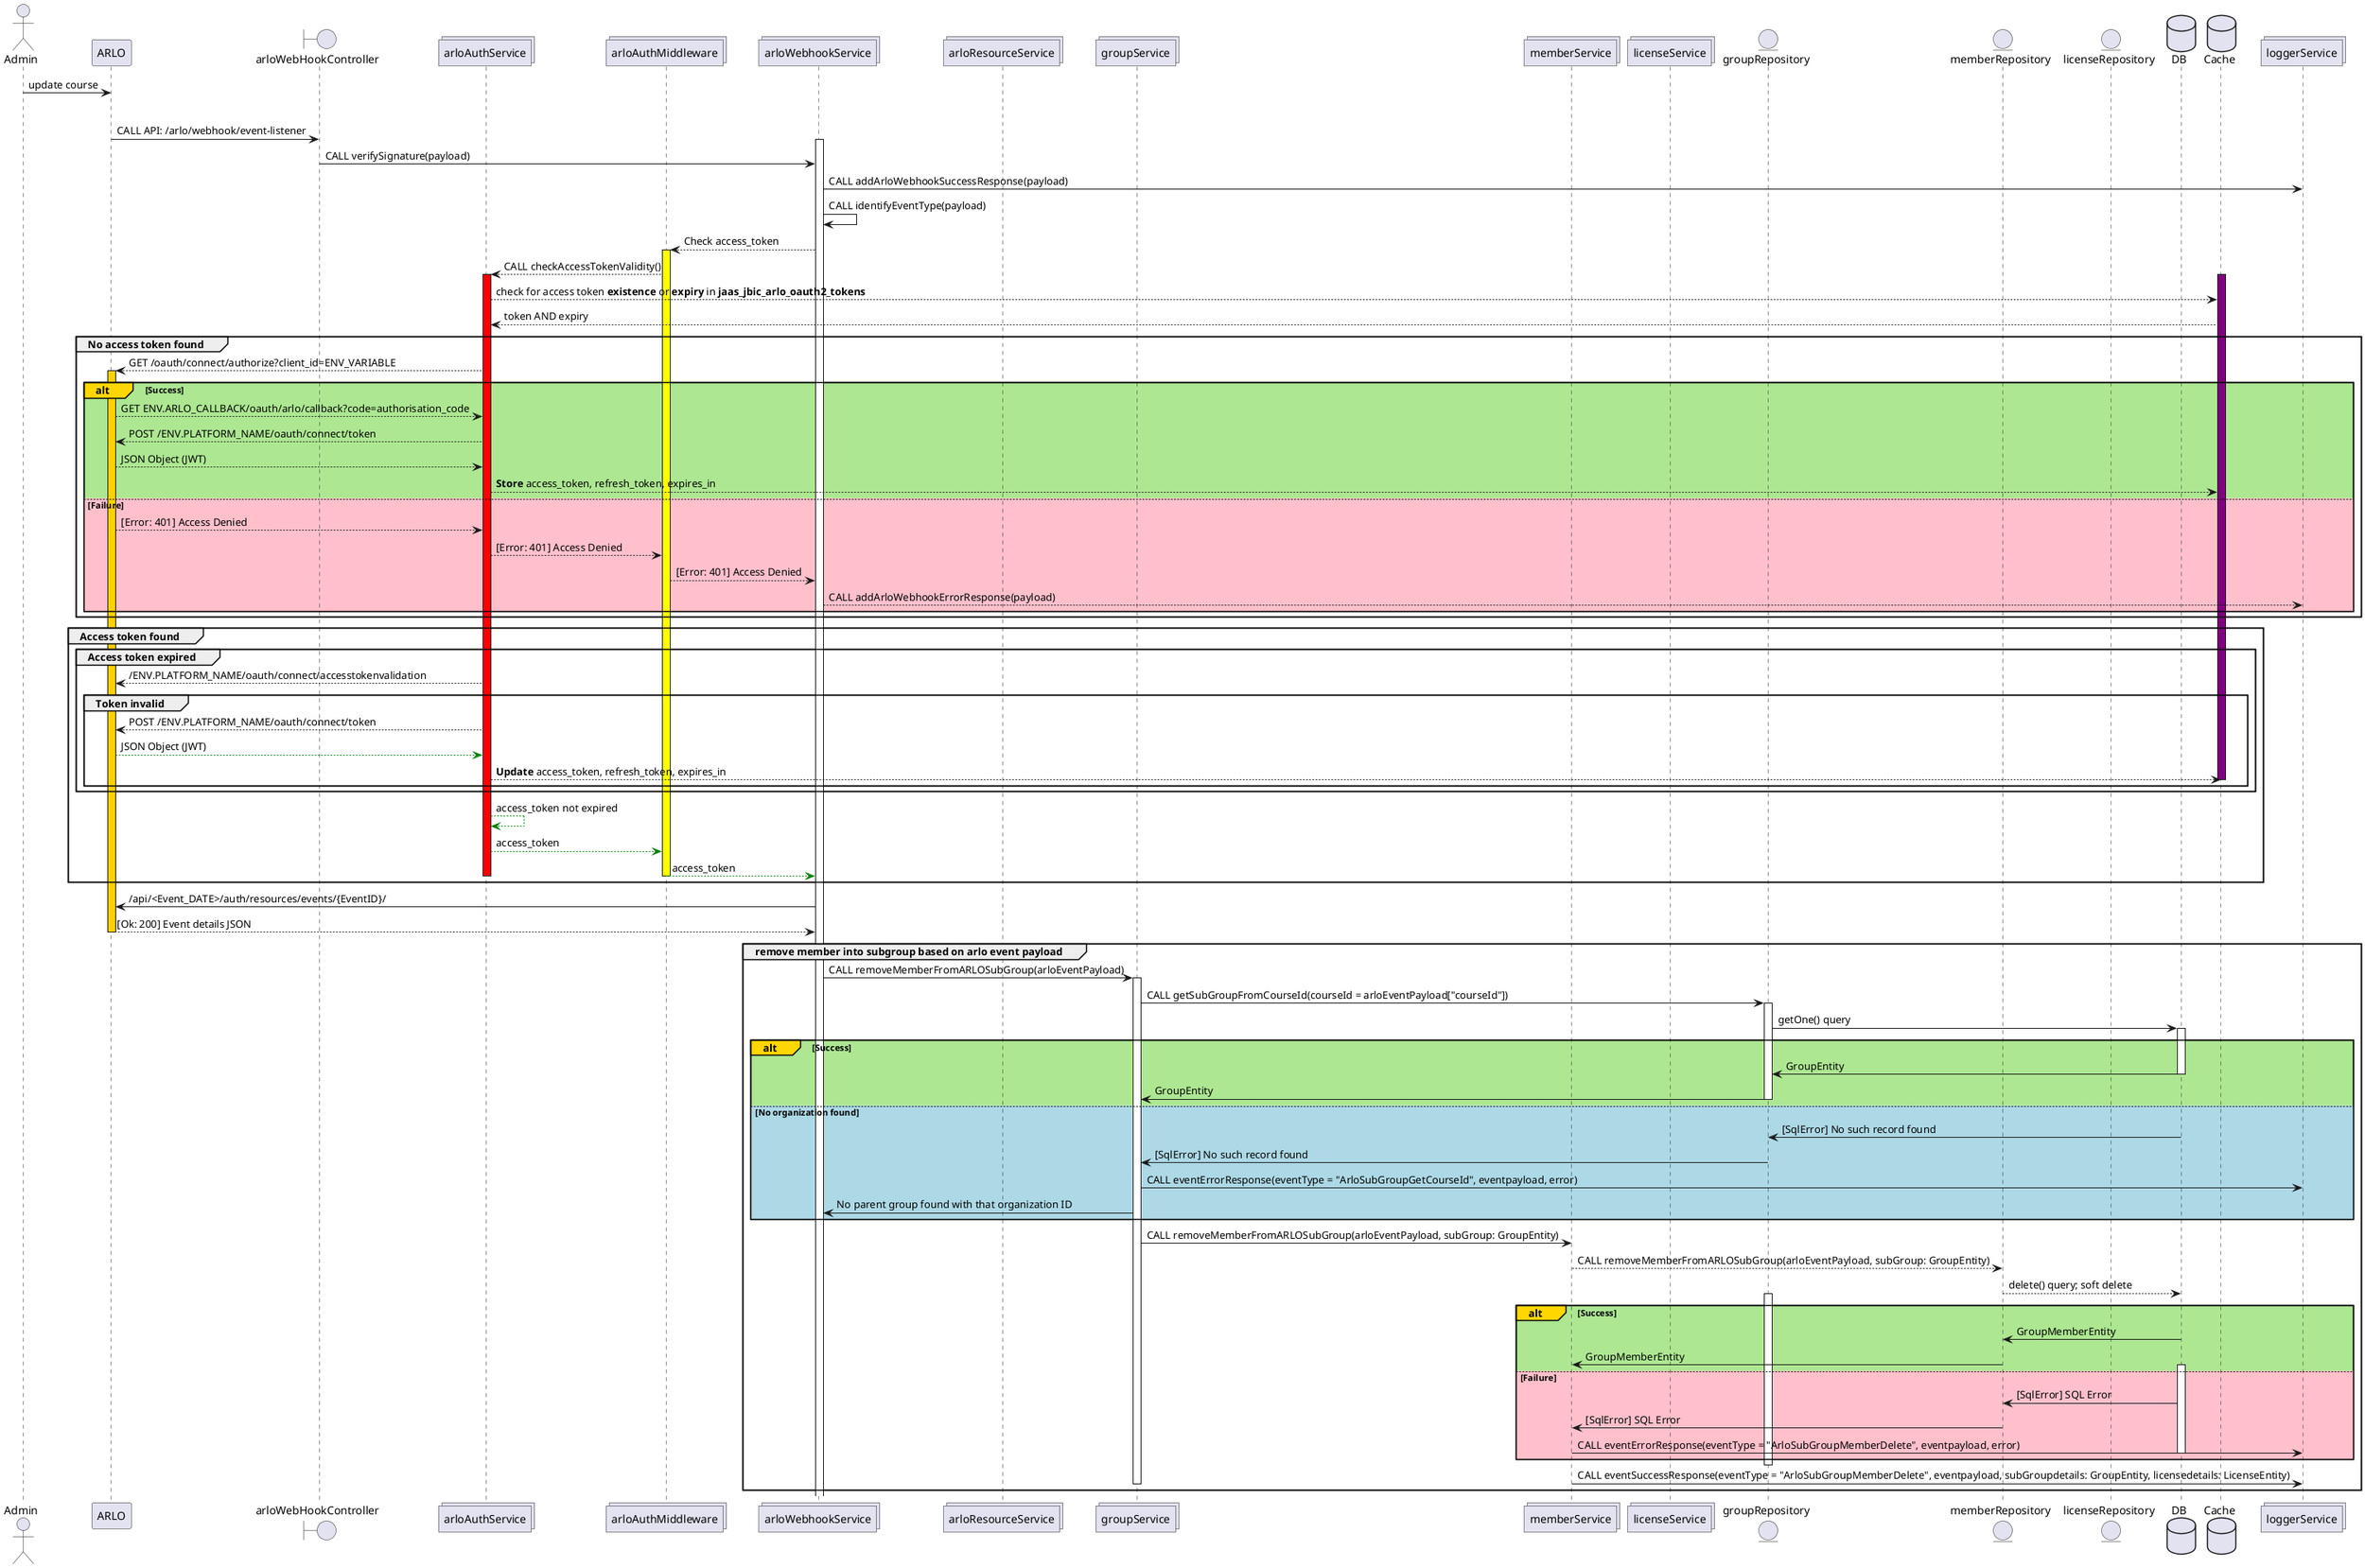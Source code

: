 @startuml
actor       Admin             as admin
participant ARLO              as ARLO
boundary    arloWebHookController as arloWebHookController
collections arloAuthService  as arloAuthService
collections arloAuthMiddleware as arloAuthMiddleware
collections arloWebhookService as arloWebhookService
collections arloResourceService as arloResourceService
collections groupService      as groupService
collections memberService     as memberService
collections licenseService    as licenseService
entity      groupRepository   as groupRepository
entity      memberRepository  as memberRepository
entity      licenseRepository as licenseRepository
database    DB                as DB
database    Cache                as Cache
collections loggerService     as loggerService

admin -> ARLO : update course

group recceive and identify event of ARLO
ARLO -> arloWebHookController : CALL API: /arlo/webhook/event-listener
activate arloWebhookService
arloWebHookController -> arloWebhookService : CALL verifySignature(payload)

arloWebhookService -> loggerService : CALL addArloWebhookSuccessResponse(payload)

arloWebhookService -> arloWebhookService : CALL identifyEventType(payload)
arloWebhookService --> arloAuthMiddleware: Check access_token
activate arloAuthMiddleware #yellow
arloAuthMiddleware --> arloAuthService: CALL checkAccessTokenValidity()
activate arloAuthService #red
activate Cache #purple
arloAuthService --> Cache: check for access token **existence** or **expiry** in **jaas_jbic_arlo_oauth2_tokens**
Cache --> arloAuthService: token AND expiry
group No access token found
arloAuthService --> ARLO: GET /oauth/connect/authorize?client_id=ENV_VARIABLE
alt#Gold #ADE792 Success
activate ARLO #FFD100
ARLO --> arloAuthService: GET ENV.ARLO_CALLBACK/oauth/arlo/callback?code=authorisation_code
arloAuthService --> ARLO: POST /ENV.PLATFORM_NAME/oauth/connect/token
ARLO --> arloAuthService: JSON Object (JWT)
arloAuthService --> Cache: **Store** access_token, refresh_token, expires_in
else #pink Failure
ARLO --> arloAuthService: [Error: 401] Access Denied
arloAuthService --> arloAuthMiddleware: [Error: 401] Access Denied
arloAuthMiddleware --> arloWebhookService: [Error: 401] Access Denied
arloWebhookService --> loggerService: CALL addArloWebhookErrorResponse(payload)
end
end

group Access token found
group Access token expired
activate arloAuthService #red
arloAuthService --> ARLO: /ENV.PLATFORM_NAME/oauth/connect/accesstokenvalidation
group Token invalid
arloAuthService --> ARLO: POST /ENV.PLATFORM_NAME/oauth/connect/token
ARLO --[#green]> arloAuthService: JSON Object (JWT)
arloAuthService --> Cache: **Update** access_token, refresh_token, expires_in
deactivate Cache
end
end
arloAuthService --[#green]> arloAuthService: access_token not expired
arloAuthService --[#green]> arloAuthMiddleware: access_token
arloAuthMiddleware --[#green]> arloWebhookService: access_token
deactivate arloAuthService
deactivate arloAuthMiddleware
end

arloWebhookService -> ARLO : /api/<Event_DATE>/auth/resources/events/{EventID}/


ARLO --> arloWebhookService : [Ok: 200] Event details JSON
deactivate ARLO

group remove member into subgroup based on arlo event payload
arloWebhookService -> groupService : CALL removeMemberFromARLOSubGroup(arloEventPayload)

activate groupService
groupService -> groupRepository : CALL getSubGroupFromCourseId(courseId = arloEventPayload["courseId"])

activate groupRepository
groupRepository -> DB : getOne() query

activate DB

alt#Gold #ADE792 Success
DB -> groupRepository : GroupEntity
deactivate DB

groupRepository -> groupService : GroupEntity
deactivate groupRepository
else #lightblue No organization found
DB -> groupRepository : [SqlError] No such record found
groupRepository -> groupService : [SqlError] No such record found
groupService -> loggerService : CALL eventErrorResponse(eventType = "ArloSubGroupGetCourseId", eventpayload, error)
groupService -> arloWebhookService : No parent group found with that organization ID
end

groupService -> memberService : CALL removeMemberFromARLOSubGroup(arloEventPayload, subGroup: GroupEntity)
memberService --> memberRepository: CALL removeMemberFromARLOSubGroup(arloEventPayload, subGroup: GroupEntity)
memberRepository --> DB: delete() query; soft delete

activate groupRepository
alt#Gold #ADE792 Success
DB -> memberRepository : GroupMemberEntity
memberRepository -> memberService : GroupMemberEntity
else #pink Failure
activate DB
DB -> memberRepository : [SqlError] SQL Error
memberRepository -> memberService : [SqlError] SQL Error
memberService -> loggerService : CALL eventErrorResponse(eventType = "ArloSubGroupMemberDelete", eventpayload, error)
deactivate DB
end




deactivate groupRepository

memberService -> loggerService : CALL eventSuccessResponse(eventType = "ArloSubGroupMemberDelete", eventpayload, subGroupdetails: GroupEntity, licensedetails: LicenseEntity)
deactivate groupService
end
deactivate arloWebHookController
@enduml
